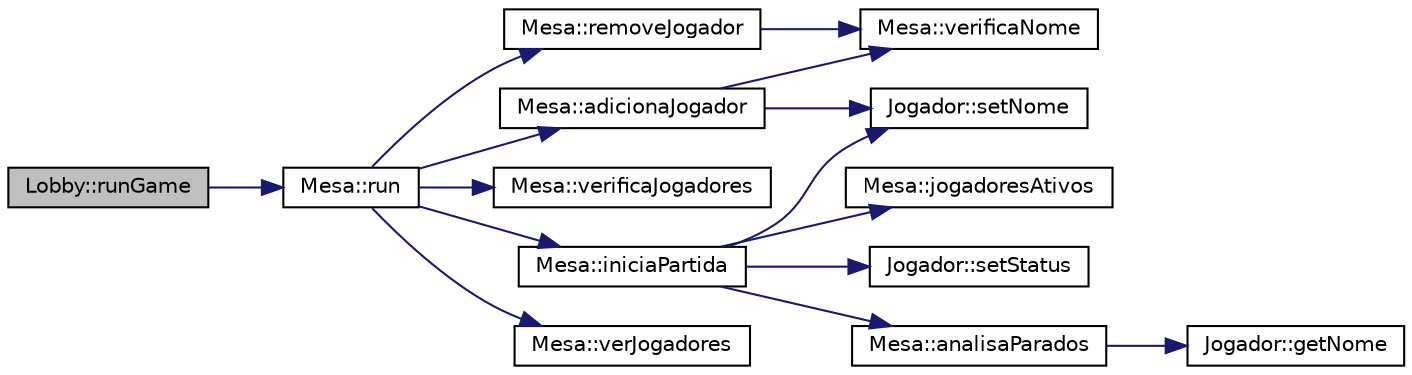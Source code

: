 digraph "Lobby::runGame"
{
  edge [fontname="Helvetica",fontsize="10",labelfontname="Helvetica",labelfontsize="10"];
  node [fontname="Helvetica",fontsize="10",shape=record];
  rankdir="LR";
  Node1 [label="Lobby::runGame",height=0.2,width=0.4,color="black", fillcolor="grey75", style="filled", fontcolor="black"];
  Node1 -> Node2 [color="midnightblue",fontsize="10",style="solid",fontname="Helvetica"];
  Node2 [label="Mesa::run",height=0.2,width=0.4,color="black", fillcolor="white", style="filled",URL="$class_mesa.html#a129bc8199f83880303f1b655eca5d95d",tooltip="Inicia os procedimentos da criação de uma mesa. "];
  Node2 -> Node3 [color="midnightblue",fontsize="10",style="solid",fontname="Helvetica"];
  Node3 [label="Mesa::adicionaJogador",height=0.2,width=0.4,color="black", fillcolor="white", style="filled",URL="$class_mesa.html#a06b001e907762c73065230bbae1b7272",tooltip="Adiciona o jogado com um nome (fornecido pelo usuário) ao vector de jogadores. "];
  Node3 -> Node4 [color="midnightblue",fontsize="10",style="solid",fontname="Helvetica"];
  Node4 [label="Jogador::setNome",height=0.2,width=0.4,color="black", fillcolor="white", style="filled",URL="$class_jogador.html#a0d9f47c126ff7fd73863c1bcba346afe",tooltip="Coloca Nome. "];
  Node3 -> Node5 [color="midnightblue",fontsize="10",style="solid",fontname="Helvetica"];
  Node5 [label="Mesa::verificaNome",height=0.2,width=0.4,color="black", fillcolor="white", style="filled",URL="$class_mesa.html#a715c27c9ee8f28326037d7388dc1db44",tooltip="verifica se um nome já está no vector "];
  Node2 -> Node6 [color="midnightblue",fontsize="10",style="solid",fontname="Helvetica"];
  Node6 [label="Mesa::removeJogador",height=0.2,width=0.4,color="black", fillcolor="white", style="filled",URL="$class_mesa.html#a36f917140d77099e2da7a26586df04e8",tooltip="Remove um jogador a partir de um nome fornecido pelo usuário. "];
  Node6 -> Node5 [color="midnightblue",fontsize="10",style="solid",fontname="Helvetica"];
  Node2 -> Node7 [color="midnightblue",fontsize="10",style="solid",fontname="Helvetica"];
  Node7 [label="Mesa::verificaJogadores",height=0.2,width=0.4,color="black", fillcolor="white", style="filled",URL="$class_mesa.html#a0663b85e664e3cf23b21e32ecac6cd87",tooltip="Verifica tamanho mínimo dos jogadores para iniciar uma partida. "];
  Node2 -> Node8 [color="midnightblue",fontsize="10",style="solid",fontname="Helvetica"];
  Node8 [label="Mesa::iniciaPartida",height=0.2,width=0.4,color="black", fillcolor="white", style="filled",URL="$class_mesa.html#ab4bb38a6eb841eeaf81ee09f379a8121",tooltip="Inicia uma partida. "];
  Node8 -> Node9 [color="midnightblue",fontsize="10",style="solid",fontname="Helvetica"];
  Node9 [label="Mesa::jogadoresAtivos",height=0.2,width=0.4,color="black", fillcolor="white", style="filled",URL="$class_mesa.html#ab444fffc132ebf700dcca5ebd5d533a3",tooltip="Função que printa na tela todos os jogadores ativos na rodada. "];
  Node8 -> Node4 [color="midnightblue",fontsize="10",style="solid",fontname="Helvetica"];
  Node8 -> Node10 [color="midnightblue",fontsize="10",style="solid",fontname="Helvetica"];
  Node10 [label="Jogador::setStatus",height=0.2,width=0.4,color="black", fillcolor="white", style="filled",URL="$class_jogador.html#ae3fbee4756dafc8a7b1775d54c1ddf5b",tooltip="Modifica o status do jogador. "];
  Node8 -> Node11 [color="midnightblue",fontsize="10",style="solid",fontname="Helvetica"];
  Node11 [label="Mesa::analisaParados",height=0.2,width=0.4,color="black", fillcolor="white", style="filled",URL="$class_mesa.html#a02449e4a37f8f32f1315fa954a8a52f8",tooltip="Analisa os jogadores parados para saber qual chegou mais perto do valor chave. "];
  Node11 -> Node12 [color="midnightblue",fontsize="10",style="solid",fontname="Helvetica"];
  Node12 [label="Jogador::getNome",height=0.2,width=0.4,color="black", fillcolor="white", style="filled",URL="$class_jogador.html#ad99c974eb0be82064fbca936adc246d9",tooltip="Pega valor da variável Nome. "];
  Node2 -> Node13 [color="midnightblue",fontsize="10",style="solid",fontname="Helvetica"];
  Node13 [label="Mesa::verJogadores",height=0.2,width=0.4,color="black", fillcolor="white", style="filled",URL="$class_mesa.html#a63dd2dcf7d7786b864e774427cb60bab",tooltip="Printa na saida padrão todos os jogadores cadastrados. "];
}
